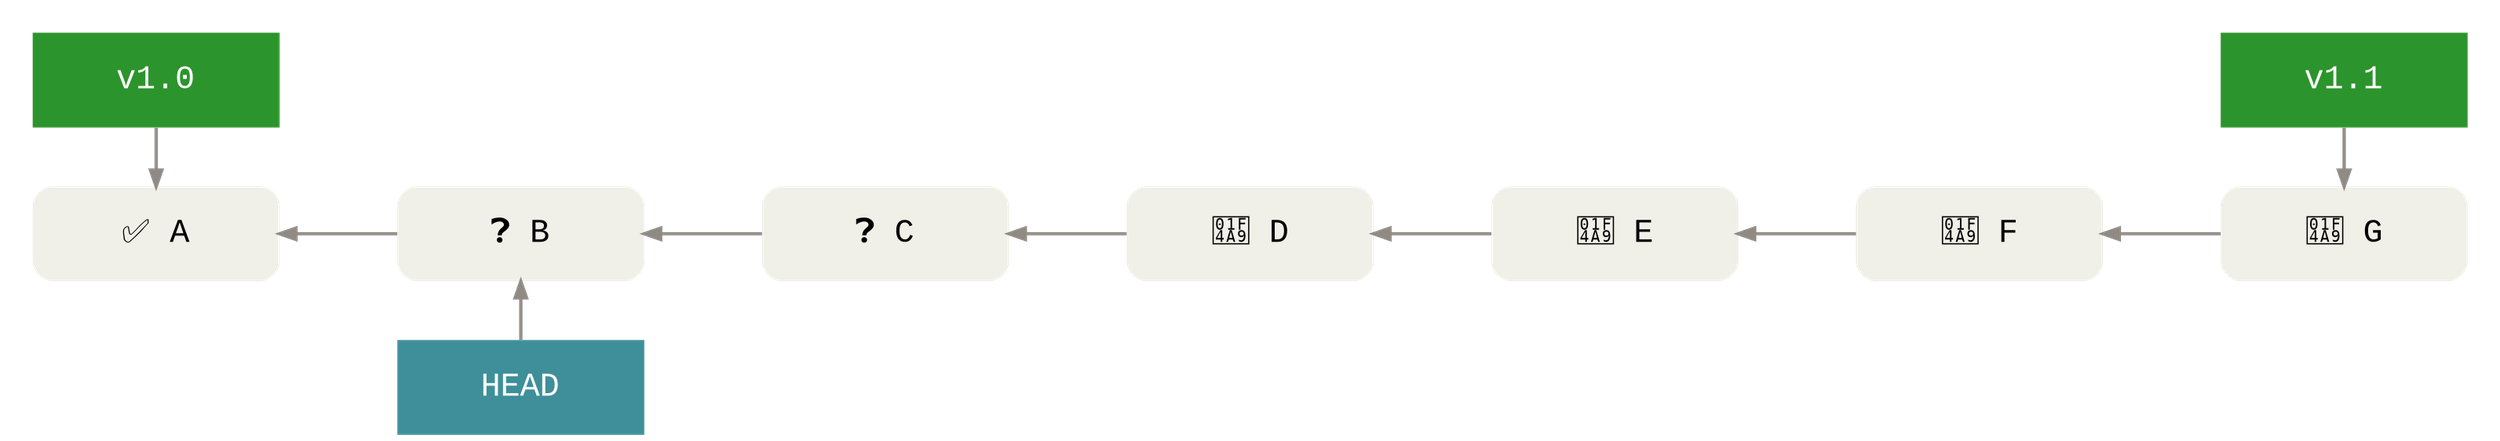 digraph Git {
  bgcolor="transparent"

  rankdir=LR
  ranksep=1
  nodesep=.5
  splines=line

  edge [color="#8f8a83"
        penwidth=2
        dir="back"]
  node [shape=box
        fontname="Menlo, Monaco, Consolas, Lucida Console, Courier New, monospace"
        fontsize=20
        margin=".2,.23"
        width=2.1
        height=.8
        fixedsize=true
        penwidth=0]

  node [style="rounded,filled"
        fillcolor="#f0efe8"]
  A [label="✅ A"]
  B [label="❓ B"]
  C [label="❓ C"]
  D [label="💩 D"]
  E [label="💩 E"]
  F [label="💩 F"]
  G [label="💩 G"]
  A -> B -> C -> D -> E -> F -> G

  node [style="filled"
        fontcolor="#ffffff"
        fillcolor="#2c942c"]

  subgraph cluster_v1_0 {
    style=invis
    {
      rank=same
      v1_0 [label="v1.0"]
      A -> v1_0
    }
  }

  subgraph cluster_v1_1 {
    style=invis
    {
      rank=same
      v1_1 [label="v1.1"]
      G -> v1_1
    }
  }

  // No cluster draws label below.
  {
    rank=same
    HEAD [fillcolor="#3e8f99"]
    B -> HEAD
  }
}
